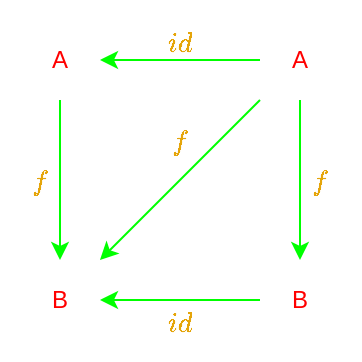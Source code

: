 <mxfile version="24.7.16">
  <diagram name="Page-1" id="8x4MicqjeGiNOcLGt8TJ">
    <mxGraphModel dx="880" dy="519" grid="1" gridSize="10" guides="1" tooltips="1" connect="1" arrows="1" fold="1" page="1" pageScale="1" pageWidth="850" pageHeight="1100" math="1" shadow="0">
      <root>
        <mxCell id="0" />
        <mxCell id="1" parent="0" />
        <mxCell id="1WLMZ-T74AqNhXm6_L8s-3" value="A" style="text;html=1;align=center;verticalAlign=middle;whiteSpace=wrap;rounded=0;fontColor=#ff0000;" parent="1" vertex="1">
          <mxGeometry x="320" y="120" width="40" height="40" as="geometry" />
        </mxCell>
        <mxCell id="1WLMZ-T74AqNhXm6_L8s-6" value="A" style="text;html=1;align=center;verticalAlign=middle;whiteSpace=wrap;rounded=0;fontColor=#ff0000;" parent="1" vertex="1">
          <mxGeometry x="440" y="120" width="40" height="40" as="geometry" />
        </mxCell>
        <mxCell id="1WLMZ-T74AqNhXm6_L8s-7" value="" style="endArrow=classic;html=1;rounded=0;fillColor=#ffe6cc;strokeColor=#00FF00;exitX=0;exitY=0.5;exitDx=0;exitDy=0;entryX=1;entryY=0.5;entryDx=0;entryDy=0;" parent="1" source="1WLMZ-T74AqNhXm6_L8s-6" target="1WLMZ-T74AqNhXm6_L8s-3" edge="1">
          <mxGeometry width="50" height="50" relative="1" as="geometry">
            <mxPoint x="400" y="260" as="sourcePoint" />
            <mxPoint x="450" y="210" as="targetPoint" />
          </mxGeometry>
        </mxCell>
        <mxCell id="1WLMZ-T74AqNhXm6_L8s-9" value="B" style="text;html=1;align=center;verticalAlign=middle;whiteSpace=wrap;rounded=0;fontColor=#ff0000;" parent="1" vertex="1">
          <mxGeometry x="320" y="240" width="40" height="40" as="geometry" />
        </mxCell>
        <mxCell id="1WLMZ-T74AqNhXm6_L8s-10" value="" style="endArrow=classic;html=1;rounded=0;fillColor=#ffe6cc;strokeColor=#00FF00;exitX=0.5;exitY=1;exitDx=0;exitDy=0;entryX=0.5;entryY=0;entryDx=0;entryDy=0;" parent="1" source="1WLMZ-T74AqNhXm6_L8s-3" target="1WLMZ-T74AqNhXm6_L8s-9" edge="1">
          <mxGeometry width="50" height="50" relative="1" as="geometry">
            <mxPoint x="400" y="240" as="sourcePoint" />
            <mxPoint x="450" y="190" as="targetPoint" />
          </mxGeometry>
        </mxCell>
        <mxCell id="1WLMZ-T74AqNhXm6_L8s-11" value="" style="endArrow=classic;html=1;rounded=0;fillColor=#ffe6cc;strokeColor=#00FF00;exitX=0.5;exitY=1;exitDx=0;exitDy=0;entryX=0.5;entryY=0;entryDx=0;entryDy=0;" parent="1" source="1WLMZ-T74AqNhXm6_L8s-6" target="1WLMZ-T74AqNhXm6_L8s-12" edge="1">
          <mxGeometry width="50" height="50" relative="1" as="geometry">
            <mxPoint x="420" y="190" as="sourcePoint" />
            <mxPoint x="460" y="240" as="targetPoint" />
          </mxGeometry>
        </mxCell>
        <mxCell id="1WLMZ-T74AqNhXm6_L8s-12" value="B" style="text;html=1;align=center;verticalAlign=middle;whiteSpace=wrap;rounded=0;fontColor=#ff0000;" parent="1" vertex="1">
          <mxGeometry x="440" y="240" width="40" height="40" as="geometry" />
        </mxCell>
        <mxCell id="1WLMZ-T74AqNhXm6_L8s-13" value="" style="endArrow=classic;html=1;rounded=0;fillColor=#ffe6cc;strokeColor=#00FF00;exitX=0;exitY=0.5;exitDx=0;exitDy=0;entryX=1;entryY=0.5;entryDx=0;entryDy=0;" parent="1" source="1WLMZ-T74AqNhXm6_L8s-12" target="1WLMZ-T74AqNhXm6_L8s-9" edge="1">
          <mxGeometry width="50" height="50" relative="1" as="geometry">
            <mxPoint x="380" y="240" as="sourcePoint" />
            <mxPoint x="430" y="190" as="targetPoint" />
          </mxGeometry>
        </mxCell>
        <mxCell id="1WLMZ-T74AqNhXm6_L8s-17" value="" style="endArrow=classic;html=1;rounded=0;fillColor=#ffe6cc;strokeColor=#00FF00;exitX=0;exitY=1;exitDx=0;exitDy=0;entryX=1;entryY=0;entryDx=0;entryDy=0;" parent="1" source="1WLMZ-T74AqNhXm6_L8s-6" target="1WLMZ-T74AqNhXm6_L8s-9" edge="1">
          <mxGeometry width="50" height="50" relative="1" as="geometry">
            <mxPoint x="200" y="210" as="sourcePoint" />
            <mxPoint x="250" y="160" as="targetPoint" />
          </mxGeometry>
        </mxCell>
        <UserObject label="&lt;div&gt;$$f$$&lt;/div&gt;" placeholders="1" name="Variable" id="1WLMZ-T74AqNhXm6_L8s-20">
          <mxCell style="text;html=1;strokeColor=none;fillColor=none;align=center;verticalAlign=middle;whiteSpace=wrap;overflow=hidden;fontColor=#e5a50a;" parent="1" vertex="1">
            <mxGeometry x="310" y="180" width="40" height="40" as="geometry" />
          </mxCell>
        </UserObject>
        <UserObject label="&lt;div&gt;$$f$$&lt;/div&gt;" placeholders="1" name="Variable" id="1WLMZ-T74AqNhXm6_L8s-21">
          <mxCell style="text;html=1;strokeColor=none;fillColor=none;align=center;verticalAlign=middle;whiteSpace=wrap;overflow=hidden;fontColor=#e5a50a;" parent="1" vertex="1">
            <mxGeometry x="450" y="180" width="40" height="40" as="geometry" />
          </mxCell>
        </UserObject>
        <UserObject label="&lt;div&gt;$$f$$&lt;/div&gt;" placeholders="1" name="Variable" id="1WLMZ-T74AqNhXm6_L8s-22">
          <mxCell style="text;html=1;strokeColor=none;fillColor=none;align=center;verticalAlign=middle;whiteSpace=wrap;overflow=hidden;fontColor=#e5a50a;" parent="1" vertex="1">
            <mxGeometry x="380" y="160" width="40" height="40" as="geometry" />
          </mxCell>
        </UserObject>
        <UserObject label="&lt;div&gt;$$id$$&lt;/div&gt;" placeholders="1" name="Variable" id="1WLMZ-T74AqNhXm6_L8s-23">
          <mxCell style="text;html=1;strokeColor=none;fillColor=none;align=center;verticalAlign=middle;whiteSpace=wrap;overflow=hidden;fontColor=#e5a50a;" parent="1" vertex="1">
            <mxGeometry x="380" y="110" width="40" height="40" as="geometry" />
          </mxCell>
        </UserObject>
        <UserObject label="&lt;div&gt;$$id$$&lt;/div&gt;" placeholders="1" name="Variable" id="1WLMZ-T74AqNhXm6_L8s-24">
          <mxCell style="text;html=1;strokeColor=none;fillColor=none;align=center;verticalAlign=middle;whiteSpace=wrap;overflow=hidden;fontColor=#e5a50a;" parent="1" vertex="1">
            <mxGeometry x="380" y="250" width="40" height="40" as="geometry" />
          </mxCell>
        </UserObject>
      </root>
    </mxGraphModel>
  </diagram>
</mxfile>
